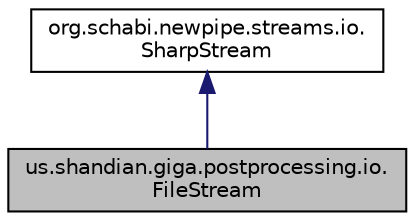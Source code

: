 digraph "us.shandian.giga.postprocessing.io.FileStream"
{
 // LATEX_PDF_SIZE
  edge [fontname="Helvetica",fontsize="10",labelfontname="Helvetica",labelfontsize="10"];
  node [fontname="Helvetica",fontsize="10",shape=record];
  Node0 [label="us.shandian.giga.postprocessing.io.\lFileStream",height=0.2,width=0.4,color="black", fillcolor="grey75", style="filled", fontcolor="black",tooltip=" "];
  Node1 -> Node0 [dir="back",color="midnightblue",fontsize="10",style="solid",fontname="Helvetica"];
  Node1 [label="org.schabi.newpipe.streams.io.\lSharpStream",height=0.2,width=0.4,color="black", fillcolor="white", style="filled",URL="$classorg_1_1schabi_1_1newpipe_1_1streams_1_1io_1_1_sharp_stream.html",tooltip=" "];
}
